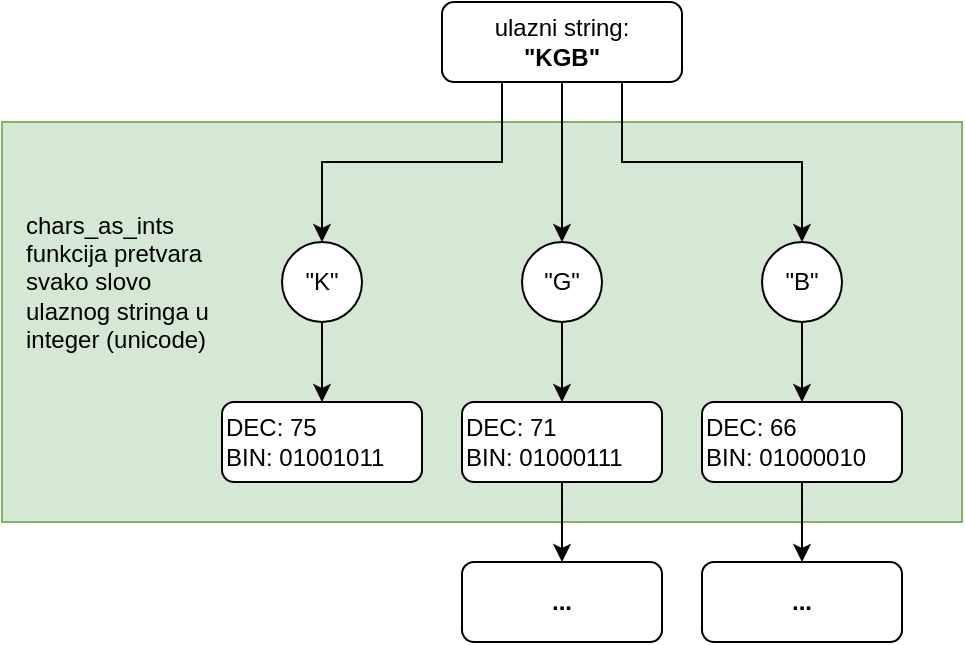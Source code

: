 <mxfile version="13.9.8" type="device"><diagram id="zHD9G4PUojGwCATPJT9y" name="Page-1"><mxGraphModel dx="862" dy="482" grid="1" gridSize="10" guides="1" tooltips="1" connect="1" arrows="1" fold="1" page="1" pageScale="1" pageWidth="827" pageHeight="1169" math="0" shadow="0"><root><mxCell id="0"/><mxCell id="1" parent="0"/><mxCell id="viAEr004_0cJBpzPvMw_-39" value="" style="rounded=0;whiteSpace=wrap;html=1;align=left;fillColor=#d5e8d4;strokeColor=#82b366;" vertex="1" parent="1"><mxGeometry x="20" y="100" width="480" height="200" as="geometry"/></mxCell><mxCell id="viAEr004_0cJBpzPvMw_-9" style="edgeStyle=orthogonalEdgeStyle;rounded=0;orthogonalLoop=1;jettySize=auto;html=1;exitX=0.25;exitY=1;exitDx=0;exitDy=0;entryX=0.5;entryY=0;entryDx=0;entryDy=0;" edge="1" parent="1" source="viAEr004_0cJBpzPvMw_-1" target="viAEr004_0cJBpzPvMw_-2"><mxGeometry relative="1" as="geometry"/></mxCell><mxCell id="viAEr004_0cJBpzPvMw_-10" style="edgeStyle=orthogonalEdgeStyle;rounded=0;orthogonalLoop=1;jettySize=auto;html=1;exitX=0.5;exitY=1;exitDx=0;exitDy=0;entryX=0.5;entryY=0;entryDx=0;entryDy=0;" edge="1" parent="1" source="viAEr004_0cJBpzPvMw_-1" target="viAEr004_0cJBpzPvMw_-4"><mxGeometry relative="1" as="geometry"/></mxCell><mxCell id="viAEr004_0cJBpzPvMw_-11" style="edgeStyle=orthogonalEdgeStyle;rounded=0;orthogonalLoop=1;jettySize=auto;html=1;exitX=0.75;exitY=1;exitDx=0;exitDy=0;entryX=0.5;entryY=0;entryDx=0;entryDy=0;" edge="1" parent="1" source="viAEr004_0cJBpzPvMw_-1" target="viAEr004_0cJBpzPvMw_-3"><mxGeometry relative="1" as="geometry"/></mxCell><mxCell id="viAEr004_0cJBpzPvMw_-1" value="ulazni string:&lt;br&gt;&lt;b&gt;&quot;KGB&quot;&lt;/b&gt;" style="rounded=1;whiteSpace=wrap;html=1;" vertex="1" parent="1"><mxGeometry x="240" y="40" width="120" height="40" as="geometry"/></mxCell><mxCell id="viAEr004_0cJBpzPvMw_-12" style="edgeStyle=orthogonalEdgeStyle;rounded=0;orthogonalLoop=1;jettySize=auto;html=1;exitX=0.5;exitY=1;exitDx=0;exitDy=0;entryX=0.5;entryY=0;entryDx=0;entryDy=0;" edge="1" parent="1" source="viAEr004_0cJBpzPvMw_-2" target="viAEr004_0cJBpzPvMw_-5"><mxGeometry relative="1" as="geometry"/></mxCell><mxCell id="viAEr004_0cJBpzPvMw_-2" value="&quot;K&quot;" style="ellipse;whiteSpace=wrap;html=1;aspect=fixed;" vertex="1" parent="1"><mxGeometry x="160" y="160" width="40" height="40" as="geometry"/></mxCell><mxCell id="viAEr004_0cJBpzPvMw_-14" style="edgeStyle=orthogonalEdgeStyle;rounded=0;orthogonalLoop=1;jettySize=auto;html=1;exitX=0.5;exitY=1;exitDx=0;exitDy=0;" edge="1" parent="1" source="viAEr004_0cJBpzPvMw_-3" target="viAEr004_0cJBpzPvMw_-6"><mxGeometry relative="1" as="geometry"/></mxCell><mxCell id="viAEr004_0cJBpzPvMw_-3" value="&quot;B&quot;" style="ellipse;whiteSpace=wrap;html=1;aspect=fixed;" vertex="1" parent="1"><mxGeometry x="400" y="160" width="40" height="40" as="geometry"/></mxCell><mxCell id="viAEr004_0cJBpzPvMw_-13" style="edgeStyle=orthogonalEdgeStyle;rounded=0;orthogonalLoop=1;jettySize=auto;html=1;exitX=0.5;exitY=1;exitDx=0;exitDy=0;entryX=0.5;entryY=0;entryDx=0;entryDy=0;" edge="1" parent="1" source="viAEr004_0cJBpzPvMw_-4" target="viAEr004_0cJBpzPvMw_-7"><mxGeometry relative="1" as="geometry"/></mxCell><mxCell id="viAEr004_0cJBpzPvMw_-4" value="&quot;G&quot;" style="ellipse;whiteSpace=wrap;html=1;aspect=fixed;" vertex="1" parent="1"><mxGeometry x="280" y="160" width="40" height="40" as="geometry"/></mxCell><mxCell id="viAEr004_0cJBpzPvMw_-5" value="DEC: 75&lt;br&gt;BIN: 01001011" style="rounded=1;whiteSpace=wrap;html=1;align=left;" vertex="1" parent="1"><mxGeometry x="130" y="240" width="100" height="40" as="geometry"/></mxCell><mxCell id="viAEr004_0cJBpzPvMw_-35" style="edgeStyle=orthogonalEdgeStyle;rounded=0;orthogonalLoop=1;jettySize=auto;html=1;exitX=0.5;exitY=1;exitDx=0;exitDy=0;entryX=0.5;entryY=0;entryDx=0;entryDy=0;" edge="1" parent="1" source="viAEr004_0cJBpzPvMw_-6" target="viAEr004_0cJBpzPvMw_-33"><mxGeometry relative="1" as="geometry"/></mxCell><mxCell id="viAEr004_0cJBpzPvMw_-6" value="DEC: 66&lt;br&gt;BIN: 01000010" style="rounded=1;whiteSpace=wrap;html=1;align=left;" vertex="1" parent="1"><mxGeometry x="370" y="240" width="100" height="40" as="geometry"/></mxCell><mxCell id="viAEr004_0cJBpzPvMw_-34" style="edgeStyle=orthogonalEdgeStyle;rounded=0;orthogonalLoop=1;jettySize=auto;html=1;exitX=0.5;exitY=1;exitDx=0;exitDy=0;entryX=0.5;entryY=0;entryDx=0;entryDy=0;" edge="1" parent="1" source="viAEr004_0cJBpzPvMw_-7" target="viAEr004_0cJBpzPvMw_-32"><mxGeometry relative="1" as="geometry"/></mxCell><mxCell id="viAEr004_0cJBpzPvMw_-7" value="DEC: 71&lt;br&gt;BIN: 01000111" style="rounded=1;whiteSpace=wrap;html=1;align=left;" vertex="1" parent="1"><mxGeometry x="250" y="240" width="100" height="40" as="geometry"/></mxCell><mxCell id="viAEr004_0cJBpzPvMw_-32" value="&lt;b&gt;...&lt;/b&gt;" style="rounded=1;whiteSpace=wrap;html=1;" vertex="1" parent="1"><mxGeometry x="250" y="320" width="100" height="40" as="geometry"/></mxCell><mxCell id="viAEr004_0cJBpzPvMw_-33" value="..." style="rounded=1;whiteSpace=wrap;html=1;fontStyle=1" vertex="1" parent="1"><mxGeometry x="370" y="320" width="100" height="40" as="geometry"/></mxCell><mxCell id="viAEr004_0cJBpzPvMw_-36" value="&lt;div&gt;&lt;span&gt;chars_as_ints funkcija pretvara svako slovo ulaznog stringa u integer (unicode)&lt;/span&gt;&lt;/div&gt;" style="text;html=1;strokeColor=none;fillColor=none;align=left;verticalAlign=middle;whiteSpace=wrap;rounded=0;fontStyle=0" vertex="1" parent="1"><mxGeometry x="30" y="135" width="100" height="90" as="geometry"/></mxCell></root></mxGraphModel></diagram></mxfile>